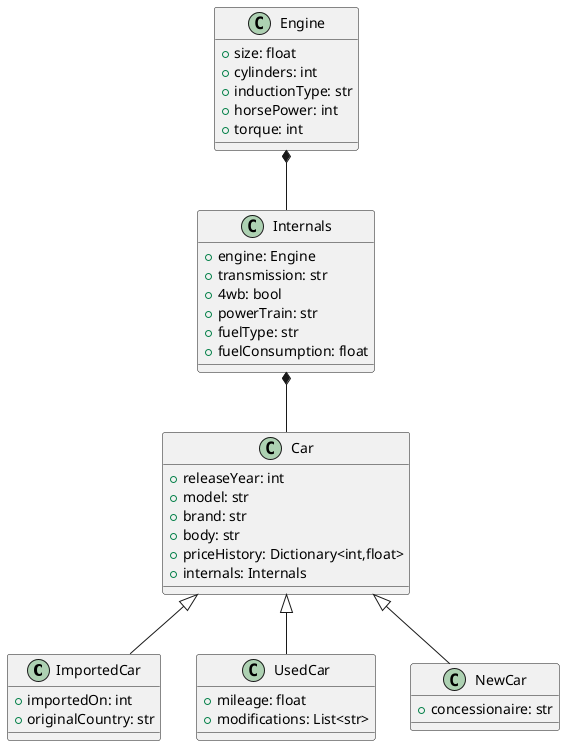@startuml Project
class ImportedCar extends Car {
    +importedOn: int
    +originalCountry: str
}

class UsedCar extends Car {
    +mileage: float
    +modifications: List<str>
}

class NewCar extends Car {
    +concessionaire: str
}

Engine *-- Internals
Internals *-- Car

class Car {
    +releaseYear: int
    +model: str
    +brand: str
    +body: str
    +priceHistory: Dictionary<int,float>
    +internals: Internals
}

class Internals {
    +engine: Engine
    +transmission: str
    +4wb: bool
    +powerTrain: str
    +fuelType: str
    +fuelConsumption: float
}

class Engine {
    +size: float
    +cylinders: int
    +inductionType: str
    +horsePower: int
    +torque: int
}
@enduml
